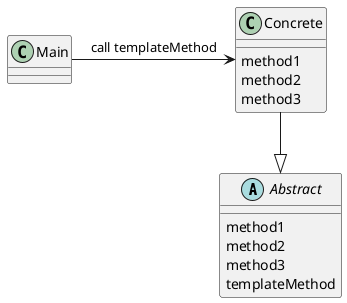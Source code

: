 @startuml
abstract Abstract {
  {method} method1
  {method} method2
  {method} method3
  {method} templateMethod
}
class Concrete {
  {method} method1
  {method} method2
  {method} method3
}

Main->Concrete: call templateMethod
Concrete --|> Abstract
@enduml
